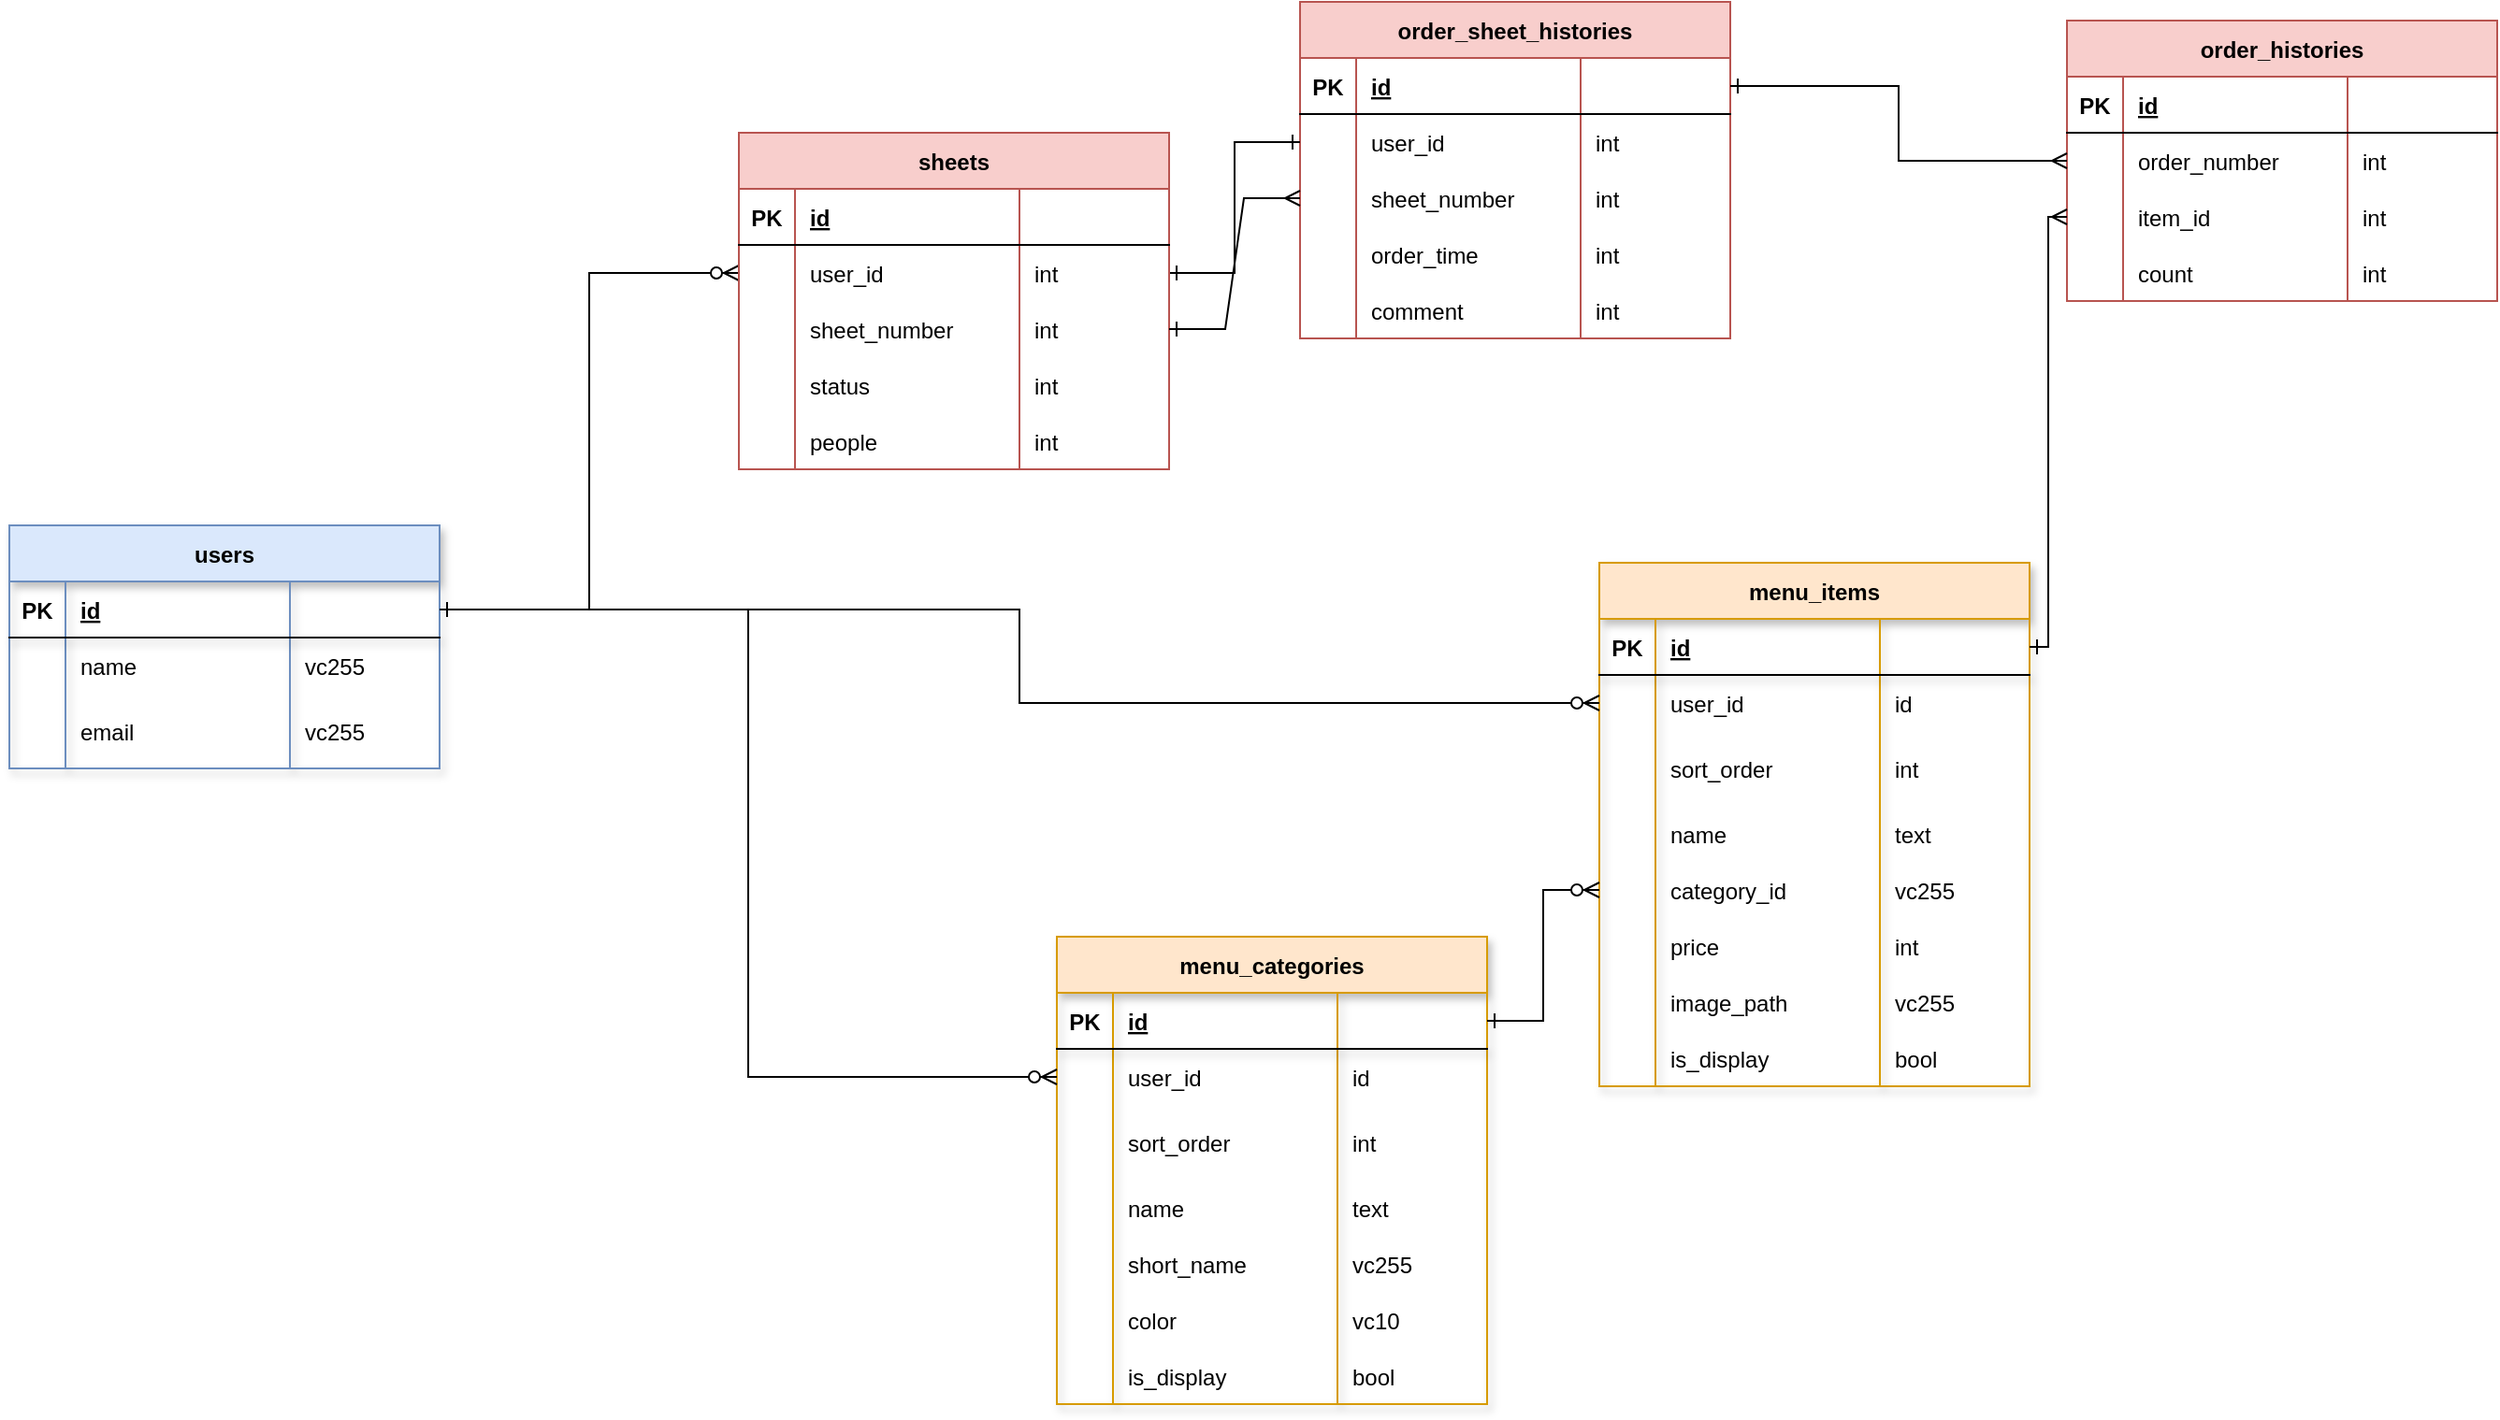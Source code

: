 <mxfile version="15.6.8" type="github">
  <diagram id="R2lEEEUBdFMjLlhIrx00" name="Page-1">
    <mxGraphModel dx="857" dy="562" grid="1" gridSize="10" guides="1" tooltips="1" connect="1" arrows="1" fold="1" page="1" pageScale="1" pageWidth="850" pageHeight="1100" math="0" shadow="0" extFonts="Permanent Marker^https://fonts.googleapis.com/css?family=Permanent+Marker">
      <root>
        <mxCell id="0" />
        <mxCell id="1" parent="0" />
        <mxCell id="C-vyLk0tnHw3VtMMgP7b-23" value="order_sheet_histories" style="shape=table;startSize=30;container=1;collapsible=1;childLayout=tableLayout;fixedRows=1;rowLines=0;fontStyle=1;align=center;resizeLast=1;fillColor=#f8cecc;strokeColor=#b85450;" parent="1" vertex="1">
          <mxGeometry x="770" y="90" width="230" height="180" as="geometry" />
        </mxCell>
        <mxCell id="C-vyLk0tnHw3VtMMgP7b-24" value="" style="shape=partialRectangle;collapsible=0;dropTarget=0;pointerEvents=0;fillColor=none;points=[[0,0.5],[1,0.5]];portConstraint=eastwest;top=0;left=0;right=0;bottom=1;" parent="C-vyLk0tnHw3VtMMgP7b-23" vertex="1">
          <mxGeometry y="30" width="230" height="30" as="geometry" />
        </mxCell>
        <mxCell id="C-vyLk0tnHw3VtMMgP7b-25" value="PK" style="shape=partialRectangle;overflow=hidden;connectable=0;fillColor=none;top=0;left=0;bottom=0;right=0;fontStyle=1;" parent="C-vyLk0tnHw3VtMMgP7b-24" vertex="1">
          <mxGeometry width="30" height="30" as="geometry">
            <mxRectangle width="30" height="30" as="alternateBounds" />
          </mxGeometry>
        </mxCell>
        <mxCell id="C-vyLk0tnHw3VtMMgP7b-26" value="id" style="shape=partialRectangle;overflow=hidden;connectable=0;fillColor=none;top=0;left=0;bottom=0;right=0;align=left;spacingLeft=6;fontStyle=5;" parent="C-vyLk0tnHw3VtMMgP7b-24" vertex="1">
          <mxGeometry x="30" width="120" height="30" as="geometry">
            <mxRectangle width="120" height="30" as="alternateBounds" />
          </mxGeometry>
        </mxCell>
        <mxCell id="sW_LWWBKh1bE4yT7ky5q-100" style="shape=partialRectangle;overflow=hidden;connectable=0;fillColor=none;top=0;left=0;bottom=0;right=0;align=left;spacingLeft=6;fontStyle=5;" vertex="1" parent="C-vyLk0tnHw3VtMMgP7b-24">
          <mxGeometry x="150" width="80" height="30" as="geometry">
            <mxRectangle width="80" height="30" as="alternateBounds" />
          </mxGeometry>
        </mxCell>
        <mxCell id="sW_LWWBKh1bE4yT7ky5q-298" style="shape=partialRectangle;collapsible=0;dropTarget=0;pointerEvents=0;fillColor=none;points=[[0,0.5],[1,0.5]];portConstraint=eastwest;top=0;left=0;right=0;bottom=0;" vertex="1" parent="C-vyLk0tnHw3VtMMgP7b-23">
          <mxGeometry y="60" width="230" height="30" as="geometry" />
        </mxCell>
        <mxCell id="sW_LWWBKh1bE4yT7ky5q-299" style="shape=partialRectangle;overflow=hidden;connectable=0;fillColor=none;top=0;left=0;bottom=0;right=0;" vertex="1" parent="sW_LWWBKh1bE4yT7ky5q-298">
          <mxGeometry width="30" height="30" as="geometry">
            <mxRectangle width="30" height="30" as="alternateBounds" />
          </mxGeometry>
        </mxCell>
        <mxCell id="sW_LWWBKh1bE4yT7ky5q-300" value="user_id" style="shape=partialRectangle;overflow=hidden;connectable=0;fillColor=none;top=0;left=0;bottom=0;right=0;align=left;spacingLeft=6;" vertex="1" parent="sW_LWWBKh1bE4yT7ky5q-298">
          <mxGeometry x="30" width="120" height="30" as="geometry">
            <mxRectangle width="120" height="30" as="alternateBounds" />
          </mxGeometry>
        </mxCell>
        <mxCell id="sW_LWWBKh1bE4yT7ky5q-301" value="int" style="shape=partialRectangle;overflow=hidden;connectable=0;fillColor=none;top=0;left=0;bottom=0;right=0;align=left;spacingLeft=6;" vertex="1" parent="sW_LWWBKh1bE4yT7ky5q-298">
          <mxGeometry x="150" width="80" height="30" as="geometry">
            <mxRectangle width="80" height="30" as="alternateBounds" />
          </mxGeometry>
        </mxCell>
        <mxCell id="sW_LWWBKh1bE4yT7ky5q-35" style="shape=partialRectangle;collapsible=0;dropTarget=0;pointerEvents=0;fillColor=none;points=[[0,0.5],[1,0.5]];portConstraint=eastwest;top=0;left=0;right=0;bottom=0;" vertex="1" parent="C-vyLk0tnHw3VtMMgP7b-23">
          <mxGeometry y="90" width="230" height="30" as="geometry" />
        </mxCell>
        <mxCell id="sW_LWWBKh1bE4yT7ky5q-36" style="shape=partialRectangle;overflow=hidden;connectable=0;fillColor=none;top=0;left=0;bottom=0;right=0;" vertex="1" parent="sW_LWWBKh1bE4yT7ky5q-35">
          <mxGeometry width="30" height="30" as="geometry">
            <mxRectangle width="30" height="30" as="alternateBounds" />
          </mxGeometry>
        </mxCell>
        <mxCell id="sW_LWWBKh1bE4yT7ky5q-37" value="sheet_number" style="shape=partialRectangle;overflow=hidden;connectable=0;fillColor=none;top=0;left=0;bottom=0;right=0;align=left;spacingLeft=6;" vertex="1" parent="sW_LWWBKh1bE4yT7ky5q-35">
          <mxGeometry x="30" width="120" height="30" as="geometry">
            <mxRectangle width="120" height="30" as="alternateBounds" />
          </mxGeometry>
        </mxCell>
        <mxCell id="sW_LWWBKh1bE4yT7ky5q-103" value="int" style="shape=partialRectangle;overflow=hidden;connectable=0;fillColor=none;top=0;left=0;bottom=0;right=0;align=left;spacingLeft=6;" vertex="1" parent="sW_LWWBKh1bE4yT7ky5q-35">
          <mxGeometry x="150" width="80" height="30" as="geometry">
            <mxRectangle width="80" height="30" as="alternateBounds" />
          </mxGeometry>
        </mxCell>
        <mxCell id="sW_LWWBKh1bE4yT7ky5q-32" style="shape=partialRectangle;collapsible=0;dropTarget=0;pointerEvents=0;fillColor=none;points=[[0,0.5],[1,0.5]];portConstraint=eastwest;top=0;left=0;right=0;bottom=0;" vertex="1" parent="C-vyLk0tnHw3VtMMgP7b-23">
          <mxGeometry y="120" width="230" height="30" as="geometry" />
        </mxCell>
        <mxCell id="sW_LWWBKh1bE4yT7ky5q-33" style="shape=partialRectangle;overflow=hidden;connectable=0;fillColor=none;top=0;left=0;bottom=0;right=0;" vertex="1" parent="sW_LWWBKh1bE4yT7ky5q-32">
          <mxGeometry width="30" height="30" as="geometry">
            <mxRectangle width="30" height="30" as="alternateBounds" />
          </mxGeometry>
        </mxCell>
        <mxCell id="sW_LWWBKh1bE4yT7ky5q-34" value="order_time" style="shape=partialRectangle;overflow=hidden;connectable=0;fillColor=none;top=0;left=0;bottom=0;right=0;align=left;spacingLeft=6;" vertex="1" parent="sW_LWWBKh1bE4yT7ky5q-32">
          <mxGeometry x="30" width="120" height="30" as="geometry">
            <mxRectangle width="120" height="30" as="alternateBounds" />
          </mxGeometry>
        </mxCell>
        <mxCell id="sW_LWWBKh1bE4yT7ky5q-102" value="int" style="shape=partialRectangle;overflow=hidden;connectable=0;fillColor=none;top=0;left=0;bottom=0;right=0;align=left;spacingLeft=6;" vertex="1" parent="sW_LWWBKh1bE4yT7ky5q-32">
          <mxGeometry x="150" width="80" height="30" as="geometry">
            <mxRectangle width="80" height="30" as="alternateBounds" />
          </mxGeometry>
        </mxCell>
        <mxCell id="sW_LWWBKh1bE4yT7ky5q-264" value="" style="shape=partialRectangle;collapsible=0;dropTarget=0;pointerEvents=0;fillColor=none;points=[[0,0.5],[1,0.5]];portConstraint=eastwest;top=0;left=0;right=0;bottom=0;" vertex="1" parent="C-vyLk0tnHw3VtMMgP7b-23">
          <mxGeometry y="150" width="230" height="30" as="geometry" />
        </mxCell>
        <mxCell id="sW_LWWBKh1bE4yT7ky5q-265" value="" style="shape=partialRectangle;overflow=hidden;connectable=0;fillColor=none;top=0;left=0;bottom=0;right=0;" vertex="1" parent="sW_LWWBKh1bE4yT7ky5q-264">
          <mxGeometry width="30" height="30" as="geometry">
            <mxRectangle width="30" height="30" as="alternateBounds" />
          </mxGeometry>
        </mxCell>
        <mxCell id="sW_LWWBKh1bE4yT7ky5q-266" value="comment" style="shape=partialRectangle;overflow=hidden;connectable=0;fillColor=none;top=0;left=0;bottom=0;right=0;align=left;spacingLeft=6;" vertex="1" parent="sW_LWWBKh1bE4yT7ky5q-264">
          <mxGeometry x="30" width="120" height="30" as="geometry">
            <mxRectangle width="120" height="30" as="alternateBounds" />
          </mxGeometry>
        </mxCell>
        <mxCell id="sW_LWWBKh1bE4yT7ky5q-267" value="int" style="shape=partialRectangle;overflow=hidden;connectable=0;fillColor=none;top=0;left=0;bottom=0;right=0;align=left;spacingLeft=6;" vertex="1" parent="sW_LWWBKh1bE4yT7ky5q-264">
          <mxGeometry x="150" width="80" height="30" as="geometry">
            <mxRectangle width="80" height="30" as="alternateBounds" />
          </mxGeometry>
        </mxCell>
        <mxCell id="sW_LWWBKh1bE4yT7ky5q-41" value="menu_items" style="shape=table;startSize=30;container=1;collapsible=1;childLayout=tableLayout;fixedRows=1;rowLines=0;fontStyle=1;align=center;resizeLast=1;shadow=1;fillColor=#ffe6cc;strokeColor=#d79b00;" vertex="1" parent="1">
          <mxGeometry x="930" y="390" width="230" height="280" as="geometry" />
        </mxCell>
        <mxCell id="sW_LWWBKh1bE4yT7ky5q-42" value="" style="shape=partialRectangle;collapsible=0;dropTarget=0;pointerEvents=0;fillColor=none;top=0;left=0;bottom=1;right=0;points=[[0,0.5],[1,0.5]];portConstraint=eastwest;shadow=1;" vertex="1" parent="sW_LWWBKh1bE4yT7ky5q-41">
          <mxGeometry y="30" width="230" height="30" as="geometry" />
        </mxCell>
        <mxCell id="sW_LWWBKh1bE4yT7ky5q-43" value="PK" style="shape=partialRectangle;connectable=0;fillColor=none;top=0;left=0;bottom=0;right=0;fontStyle=1;overflow=hidden;shadow=1;" vertex="1" parent="sW_LWWBKh1bE4yT7ky5q-42">
          <mxGeometry width="30" height="30" as="geometry">
            <mxRectangle width="30" height="30" as="alternateBounds" />
          </mxGeometry>
        </mxCell>
        <mxCell id="sW_LWWBKh1bE4yT7ky5q-44" value="id" style="shape=partialRectangle;connectable=0;fillColor=none;top=0;left=0;bottom=0;right=0;align=left;spacingLeft=6;fontStyle=5;overflow=hidden;shadow=1;" vertex="1" parent="sW_LWWBKh1bE4yT7ky5q-42">
          <mxGeometry x="30" width="120" height="30" as="geometry">
            <mxRectangle width="120" height="30" as="alternateBounds" />
          </mxGeometry>
        </mxCell>
        <mxCell id="sW_LWWBKh1bE4yT7ky5q-92" style="shape=partialRectangle;connectable=0;fillColor=none;top=0;left=0;bottom=0;right=0;align=left;spacingLeft=6;fontStyle=5;overflow=hidden;shadow=1;" vertex="1" parent="sW_LWWBKh1bE4yT7ky5q-42">
          <mxGeometry x="150" width="80" height="30" as="geometry">
            <mxRectangle width="80" height="30" as="alternateBounds" />
          </mxGeometry>
        </mxCell>
        <mxCell id="sW_LWWBKh1bE4yT7ky5q-45" value="" style="shape=partialRectangle;collapsible=0;dropTarget=0;pointerEvents=0;fillColor=none;top=0;left=0;bottom=0;right=0;points=[[0,0.5],[1,0.5]];portConstraint=eastwest;shadow=1;" vertex="1" parent="sW_LWWBKh1bE4yT7ky5q-41">
          <mxGeometry y="60" width="230" height="30" as="geometry" />
        </mxCell>
        <mxCell id="sW_LWWBKh1bE4yT7ky5q-46" value="" style="shape=partialRectangle;connectable=0;fillColor=none;top=0;left=0;bottom=0;right=0;editable=1;overflow=hidden;shadow=1;" vertex="1" parent="sW_LWWBKh1bE4yT7ky5q-45">
          <mxGeometry width="30" height="30" as="geometry">
            <mxRectangle width="30" height="30" as="alternateBounds" />
          </mxGeometry>
        </mxCell>
        <mxCell id="sW_LWWBKh1bE4yT7ky5q-47" value="user_id" style="shape=partialRectangle;connectable=0;fillColor=none;top=0;left=0;bottom=0;right=0;align=left;spacingLeft=6;overflow=hidden;shadow=1;" vertex="1" parent="sW_LWWBKh1bE4yT7ky5q-45">
          <mxGeometry x="30" width="120" height="30" as="geometry">
            <mxRectangle width="120" height="30" as="alternateBounds" />
          </mxGeometry>
        </mxCell>
        <mxCell id="sW_LWWBKh1bE4yT7ky5q-93" value="id" style="shape=partialRectangle;connectable=0;fillColor=none;top=0;left=0;bottom=0;right=0;align=left;spacingLeft=6;overflow=hidden;shadow=1;" vertex="1" parent="sW_LWWBKh1bE4yT7ky5q-45">
          <mxGeometry x="150" width="80" height="30" as="geometry">
            <mxRectangle width="80" height="30" as="alternateBounds" />
          </mxGeometry>
        </mxCell>
        <mxCell id="sW_LWWBKh1bE4yT7ky5q-48" value="" style="shape=partialRectangle;collapsible=0;dropTarget=0;pointerEvents=0;fillColor=none;top=0;left=0;bottom=0;right=0;points=[[0,0.5],[1,0.5]];portConstraint=eastwest;shadow=1;" vertex="1" parent="sW_LWWBKh1bE4yT7ky5q-41">
          <mxGeometry y="90" width="230" height="40" as="geometry" />
        </mxCell>
        <mxCell id="sW_LWWBKh1bE4yT7ky5q-49" value="" style="shape=partialRectangle;connectable=0;fillColor=none;top=0;left=0;bottom=0;right=0;editable=1;overflow=hidden;shadow=1;" vertex="1" parent="sW_LWWBKh1bE4yT7ky5q-48">
          <mxGeometry width="30" height="40" as="geometry">
            <mxRectangle width="30" height="40" as="alternateBounds" />
          </mxGeometry>
        </mxCell>
        <mxCell id="sW_LWWBKh1bE4yT7ky5q-50" value="sort_order" style="shape=partialRectangle;connectable=0;fillColor=none;top=0;left=0;bottom=0;right=0;align=left;spacingLeft=6;overflow=hidden;shadow=1;" vertex="1" parent="sW_LWWBKh1bE4yT7ky5q-48">
          <mxGeometry x="30" width="120" height="40" as="geometry">
            <mxRectangle width="120" height="40" as="alternateBounds" />
          </mxGeometry>
        </mxCell>
        <mxCell id="sW_LWWBKh1bE4yT7ky5q-94" value="int" style="shape=partialRectangle;connectable=0;fillColor=none;top=0;left=0;bottom=0;right=0;align=left;spacingLeft=6;overflow=hidden;shadow=1;" vertex="1" parent="sW_LWWBKh1bE4yT7ky5q-48">
          <mxGeometry x="150" width="80" height="40" as="geometry">
            <mxRectangle width="80" height="40" as="alternateBounds" />
          </mxGeometry>
        </mxCell>
        <mxCell id="sW_LWWBKh1bE4yT7ky5q-51" value="" style="shape=partialRectangle;collapsible=0;dropTarget=0;pointerEvents=0;fillColor=none;top=0;left=0;bottom=0;right=0;points=[[0,0.5],[1,0.5]];portConstraint=eastwest;shadow=1;" vertex="1" parent="sW_LWWBKh1bE4yT7ky5q-41">
          <mxGeometry y="130" width="230" height="30" as="geometry" />
        </mxCell>
        <mxCell id="sW_LWWBKh1bE4yT7ky5q-52" value="" style="shape=partialRectangle;connectable=0;fillColor=none;top=0;left=0;bottom=0;right=0;editable=1;overflow=hidden;shadow=1;" vertex="1" parent="sW_LWWBKh1bE4yT7ky5q-51">
          <mxGeometry width="30" height="30" as="geometry">
            <mxRectangle width="30" height="30" as="alternateBounds" />
          </mxGeometry>
        </mxCell>
        <mxCell id="sW_LWWBKh1bE4yT7ky5q-53" value="name" style="shape=partialRectangle;connectable=0;fillColor=none;top=0;left=0;bottom=0;right=0;align=left;spacingLeft=6;overflow=hidden;shadow=1;" vertex="1" parent="sW_LWWBKh1bE4yT7ky5q-51">
          <mxGeometry x="30" width="120" height="30" as="geometry">
            <mxRectangle width="120" height="30" as="alternateBounds" />
          </mxGeometry>
        </mxCell>
        <mxCell id="sW_LWWBKh1bE4yT7ky5q-95" value="text" style="shape=partialRectangle;connectable=0;fillColor=none;top=0;left=0;bottom=0;right=0;align=left;spacingLeft=6;overflow=hidden;shadow=1;" vertex="1" parent="sW_LWWBKh1bE4yT7ky5q-51">
          <mxGeometry x="150" width="80" height="30" as="geometry">
            <mxRectangle width="80" height="30" as="alternateBounds" />
          </mxGeometry>
        </mxCell>
        <mxCell id="sW_LWWBKh1bE4yT7ky5q-63" style="shape=partialRectangle;collapsible=0;dropTarget=0;pointerEvents=0;fillColor=none;top=0;left=0;bottom=0;right=0;points=[[0,0.5],[1,0.5]];portConstraint=eastwest;shadow=1;" vertex="1" parent="sW_LWWBKh1bE4yT7ky5q-41">
          <mxGeometry y="160" width="230" height="30" as="geometry" />
        </mxCell>
        <mxCell id="sW_LWWBKh1bE4yT7ky5q-64" value="" style="shape=partialRectangle;connectable=0;fillColor=none;top=0;left=0;bottom=0;right=0;editable=1;overflow=hidden;shadow=1;" vertex="1" parent="sW_LWWBKh1bE4yT7ky5q-63">
          <mxGeometry width="30" height="30" as="geometry">
            <mxRectangle width="30" height="30" as="alternateBounds" />
          </mxGeometry>
        </mxCell>
        <mxCell id="sW_LWWBKh1bE4yT7ky5q-65" value="category_id" style="shape=partialRectangle;connectable=0;fillColor=none;top=0;left=0;bottom=0;right=0;align=left;spacingLeft=6;overflow=hidden;shadow=1;" vertex="1" parent="sW_LWWBKh1bE4yT7ky5q-63">
          <mxGeometry x="30" width="120" height="30" as="geometry">
            <mxRectangle width="120" height="30" as="alternateBounds" />
          </mxGeometry>
        </mxCell>
        <mxCell id="sW_LWWBKh1bE4yT7ky5q-96" value="vc255" style="shape=partialRectangle;connectable=0;fillColor=none;top=0;left=0;bottom=0;right=0;align=left;spacingLeft=6;overflow=hidden;shadow=1;" vertex="1" parent="sW_LWWBKh1bE4yT7ky5q-63">
          <mxGeometry x="150" width="80" height="30" as="geometry">
            <mxRectangle width="80" height="30" as="alternateBounds" />
          </mxGeometry>
        </mxCell>
        <mxCell id="sW_LWWBKh1bE4yT7ky5q-60" style="shape=partialRectangle;collapsible=0;dropTarget=0;pointerEvents=0;fillColor=none;top=0;left=0;bottom=0;right=0;points=[[0,0.5],[1,0.5]];portConstraint=eastwest;shadow=1;" vertex="1" parent="sW_LWWBKh1bE4yT7ky5q-41">
          <mxGeometry y="190" width="230" height="30" as="geometry" />
        </mxCell>
        <mxCell id="sW_LWWBKh1bE4yT7ky5q-61" style="shape=partialRectangle;connectable=0;fillColor=none;top=0;left=0;bottom=0;right=0;editable=1;overflow=hidden;shadow=1;" vertex="1" parent="sW_LWWBKh1bE4yT7ky5q-60">
          <mxGeometry width="30" height="30" as="geometry">
            <mxRectangle width="30" height="30" as="alternateBounds" />
          </mxGeometry>
        </mxCell>
        <mxCell id="sW_LWWBKh1bE4yT7ky5q-62" value="price" style="shape=partialRectangle;connectable=0;fillColor=none;top=0;left=0;bottom=0;right=0;align=left;spacingLeft=6;overflow=hidden;shadow=1;" vertex="1" parent="sW_LWWBKh1bE4yT7ky5q-60">
          <mxGeometry x="30" width="120" height="30" as="geometry">
            <mxRectangle width="120" height="30" as="alternateBounds" />
          </mxGeometry>
        </mxCell>
        <mxCell id="sW_LWWBKh1bE4yT7ky5q-97" value="int" style="shape=partialRectangle;connectable=0;fillColor=none;top=0;left=0;bottom=0;right=0;align=left;spacingLeft=6;overflow=hidden;shadow=1;" vertex="1" parent="sW_LWWBKh1bE4yT7ky5q-60">
          <mxGeometry x="150" width="80" height="30" as="geometry">
            <mxRectangle width="80" height="30" as="alternateBounds" />
          </mxGeometry>
        </mxCell>
        <mxCell id="sW_LWWBKh1bE4yT7ky5q-57" style="shape=partialRectangle;collapsible=0;dropTarget=0;pointerEvents=0;fillColor=none;top=0;left=0;bottom=0;right=0;points=[[0,0.5],[1,0.5]];portConstraint=eastwest;shadow=1;" vertex="1" parent="sW_LWWBKh1bE4yT7ky5q-41">
          <mxGeometry y="220" width="230" height="30" as="geometry" />
        </mxCell>
        <mxCell id="sW_LWWBKh1bE4yT7ky5q-58" style="shape=partialRectangle;connectable=0;fillColor=none;top=0;left=0;bottom=0;right=0;editable=1;overflow=hidden;shadow=1;" vertex="1" parent="sW_LWWBKh1bE4yT7ky5q-57">
          <mxGeometry width="30" height="30" as="geometry">
            <mxRectangle width="30" height="30" as="alternateBounds" />
          </mxGeometry>
        </mxCell>
        <mxCell id="sW_LWWBKh1bE4yT7ky5q-59" value="image_path" style="shape=partialRectangle;connectable=0;fillColor=none;top=0;left=0;bottom=0;right=0;align=left;spacingLeft=6;overflow=hidden;shadow=1;" vertex="1" parent="sW_LWWBKh1bE4yT7ky5q-57">
          <mxGeometry x="30" width="120" height="30" as="geometry">
            <mxRectangle width="120" height="30" as="alternateBounds" />
          </mxGeometry>
        </mxCell>
        <mxCell id="sW_LWWBKh1bE4yT7ky5q-98" value="vc255" style="shape=partialRectangle;connectable=0;fillColor=none;top=0;left=0;bottom=0;right=0;align=left;spacingLeft=6;overflow=hidden;shadow=1;" vertex="1" parent="sW_LWWBKh1bE4yT7ky5q-57">
          <mxGeometry x="150" width="80" height="30" as="geometry">
            <mxRectangle width="80" height="30" as="alternateBounds" />
          </mxGeometry>
        </mxCell>
        <mxCell id="sW_LWWBKh1bE4yT7ky5q-54" style="shape=partialRectangle;collapsible=0;dropTarget=0;pointerEvents=0;fillColor=none;top=0;left=0;bottom=0;right=0;points=[[0,0.5],[1,0.5]];portConstraint=eastwest;shadow=1;" vertex="1" parent="sW_LWWBKh1bE4yT7ky5q-41">
          <mxGeometry y="250" width="230" height="30" as="geometry" />
        </mxCell>
        <mxCell id="sW_LWWBKh1bE4yT7ky5q-55" style="shape=partialRectangle;connectable=0;fillColor=none;top=0;left=0;bottom=0;right=0;editable=1;overflow=hidden;shadow=1;" vertex="1" parent="sW_LWWBKh1bE4yT7ky5q-54">
          <mxGeometry width="30" height="30" as="geometry">
            <mxRectangle width="30" height="30" as="alternateBounds" />
          </mxGeometry>
        </mxCell>
        <mxCell id="sW_LWWBKh1bE4yT7ky5q-56" value="is_display" style="shape=partialRectangle;connectable=0;fillColor=none;top=0;left=0;bottom=0;right=0;align=left;spacingLeft=6;overflow=hidden;shadow=1;" vertex="1" parent="sW_LWWBKh1bE4yT7ky5q-54">
          <mxGeometry x="30" width="120" height="30" as="geometry">
            <mxRectangle width="120" height="30" as="alternateBounds" />
          </mxGeometry>
        </mxCell>
        <mxCell id="sW_LWWBKh1bE4yT7ky5q-99" value="bool" style="shape=partialRectangle;connectable=0;fillColor=none;top=0;left=0;bottom=0;right=0;align=left;spacingLeft=6;overflow=hidden;shadow=1;" vertex="1" parent="sW_LWWBKh1bE4yT7ky5q-54">
          <mxGeometry x="150" width="80" height="30" as="geometry">
            <mxRectangle width="80" height="30" as="alternateBounds" />
          </mxGeometry>
        </mxCell>
        <mxCell id="sW_LWWBKh1bE4yT7ky5q-105" value="menu_categories" style="shape=table;startSize=30;container=1;collapsible=1;childLayout=tableLayout;fixedRows=1;rowLines=0;fontStyle=1;align=center;resizeLast=1;shadow=1;fillColor=#ffe6cc;strokeColor=#d79b00;" vertex="1" parent="1">
          <mxGeometry x="640" y="590" width="230" height="250" as="geometry" />
        </mxCell>
        <mxCell id="sW_LWWBKh1bE4yT7ky5q-106" value="" style="shape=partialRectangle;collapsible=0;dropTarget=0;pointerEvents=0;fillColor=none;top=0;left=0;bottom=1;right=0;points=[[0,0.5],[1,0.5]];portConstraint=eastwest;shadow=1;" vertex="1" parent="sW_LWWBKh1bE4yT7ky5q-105">
          <mxGeometry y="30" width="230" height="30" as="geometry" />
        </mxCell>
        <mxCell id="sW_LWWBKh1bE4yT7ky5q-107" value="PK" style="shape=partialRectangle;connectable=0;fillColor=none;top=0;left=0;bottom=0;right=0;fontStyle=1;overflow=hidden;shadow=1;" vertex="1" parent="sW_LWWBKh1bE4yT7ky5q-106">
          <mxGeometry width="30" height="30" as="geometry">
            <mxRectangle width="30" height="30" as="alternateBounds" />
          </mxGeometry>
        </mxCell>
        <mxCell id="sW_LWWBKh1bE4yT7ky5q-108" value="id" style="shape=partialRectangle;connectable=0;fillColor=none;top=0;left=0;bottom=0;right=0;align=left;spacingLeft=6;fontStyle=5;overflow=hidden;shadow=1;" vertex="1" parent="sW_LWWBKh1bE4yT7ky5q-106">
          <mxGeometry x="30" width="120" height="30" as="geometry">
            <mxRectangle width="120" height="30" as="alternateBounds" />
          </mxGeometry>
        </mxCell>
        <mxCell id="sW_LWWBKh1bE4yT7ky5q-109" style="shape=partialRectangle;connectable=0;fillColor=none;top=0;left=0;bottom=0;right=0;align=left;spacingLeft=6;fontStyle=5;overflow=hidden;shadow=1;" vertex="1" parent="sW_LWWBKh1bE4yT7ky5q-106">
          <mxGeometry x="150" width="80" height="30" as="geometry">
            <mxRectangle width="80" height="30" as="alternateBounds" />
          </mxGeometry>
        </mxCell>
        <mxCell id="sW_LWWBKh1bE4yT7ky5q-110" value="" style="shape=partialRectangle;collapsible=0;dropTarget=0;pointerEvents=0;fillColor=none;top=0;left=0;bottom=0;right=0;points=[[0,0.5],[1,0.5]];portConstraint=eastwest;shadow=1;" vertex="1" parent="sW_LWWBKh1bE4yT7ky5q-105">
          <mxGeometry y="60" width="230" height="30" as="geometry" />
        </mxCell>
        <mxCell id="sW_LWWBKh1bE4yT7ky5q-111" value="" style="shape=partialRectangle;connectable=0;fillColor=none;top=0;left=0;bottom=0;right=0;editable=1;overflow=hidden;shadow=1;" vertex="1" parent="sW_LWWBKh1bE4yT7ky5q-110">
          <mxGeometry width="30" height="30" as="geometry">
            <mxRectangle width="30" height="30" as="alternateBounds" />
          </mxGeometry>
        </mxCell>
        <mxCell id="sW_LWWBKh1bE4yT7ky5q-112" value="user_id" style="shape=partialRectangle;connectable=0;fillColor=none;top=0;left=0;bottom=0;right=0;align=left;spacingLeft=6;overflow=hidden;shadow=1;" vertex="1" parent="sW_LWWBKh1bE4yT7ky5q-110">
          <mxGeometry x="30" width="120" height="30" as="geometry">
            <mxRectangle width="120" height="30" as="alternateBounds" />
          </mxGeometry>
        </mxCell>
        <mxCell id="sW_LWWBKh1bE4yT7ky5q-113" value="id" style="shape=partialRectangle;connectable=0;fillColor=none;top=0;left=0;bottom=0;right=0;align=left;spacingLeft=6;overflow=hidden;shadow=1;" vertex="1" parent="sW_LWWBKh1bE4yT7ky5q-110">
          <mxGeometry x="150" width="80" height="30" as="geometry">
            <mxRectangle width="80" height="30" as="alternateBounds" />
          </mxGeometry>
        </mxCell>
        <mxCell id="sW_LWWBKh1bE4yT7ky5q-114" value="" style="shape=partialRectangle;collapsible=0;dropTarget=0;pointerEvents=0;fillColor=none;top=0;left=0;bottom=0;right=0;points=[[0,0.5],[1,0.5]];portConstraint=eastwest;shadow=1;" vertex="1" parent="sW_LWWBKh1bE4yT7ky5q-105">
          <mxGeometry y="90" width="230" height="40" as="geometry" />
        </mxCell>
        <mxCell id="sW_LWWBKh1bE4yT7ky5q-115" value="" style="shape=partialRectangle;connectable=0;fillColor=none;top=0;left=0;bottom=0;right=0;editable=1;overflow=hidden;shadow=1;" vertex="1" parent="sW_LWWBKh1bE4yT7ky5q-114">
          <mxGeometry width="30" height="40" as="geometry">
            <mxRectangle width="30" height="40" as="alternateBounds" />
          </mxGeometry>
        </mxCell>
        <mxCell id="sW_LWWBKh1bE4yT7ky5q-116" value="sort_order" style="shape=partialRectangle;connectable=0;fillColor=none;top=0;left=0;bottom=0;right=0;align=left;spacingLeft=6;overflow=hidden;shadow=1;" vertex="1" parent="sW_LWWBKh1bE4yT7ky5q-114">
          <mxGeometry x="30" width="120" height="40" as="geometry">
            <mxRectangle width="120" height="40" as="alternateBounds" />
          </mxGeometry>
        </mxCell>
        <mxCell id="sW_LWWBKh1bE4yT7ky5q-117" value="int" style="shape=partialRectangle;connectable=0;fillColor=none;top=0;left=0;bottom=0;right=0;align=left;spacingLeft=6;overflow=hidden;shadow=1;" vertex="1" parent="sW_LWWBKh1bE4yT7ky5q-114">
          <mxGeometry x="150" width="80" height="40" as="geometry">
            <mxRectangle width="80" height="40" as="alternateBounds" />
          </mxGeometry>
        </mxCell>
        <mxCell id="sW_LWWBKh1bE4yT7ky5q-118" value="" style="shape=partialRectangle;collapsible=0;dropTarget=0;pointerEvents=0;fillColor=none;top=0;left=0;bottom=0;right=0;points=[[0,0.5],[1,0.5]];portConstraint=eastwest;shadow=1;" vertex="1" parent="sW_LWWBKh1bE4yT7ky5q-105">
          <mxGeometry y="130" width="230" height="30" as="geometry" />
        </mxCell>
        <mxCell id="sW_LWWBKh1bE4yT7ky5q-119" value="" style="shape=partialRectangle;connectable=0;fillColor=none;top=0;left=0;bottom=0;right=0;editable=1;overflow=hidden;shadow=1;" vertex="1" parent="sW_LWWBKh1bE4yT7ky5q-118">
          <mxGeometry width="30" height="30" as="geometry">
            <mxRectangle width="30" height="30" as="alternateBounds" />
          </mxGeometry>
        </mxCell>
        <mxCell id="sW_LWWBKh1bE4yT7ky5q-120" value="name" style="shape=partialRectangle;connectable=0;fillColor=none;top=0;left=0;bottom=0;right=0;align=left;spacingLeft=6;overflow=hidden;shadow=1;" vertex="1" parent="sW_LWWBKh1bE4yT7ky5q-118">
          <mxGeometry x="30" width="120" height="30" as="geometry">
            <mxRectangle width="120" height="30" as="alternateBounds" />
          </mxGeometry>
        </mxCell>
        <mxCell id="sW_LWWBKh1bE4yT7ky5q-121" value="text" style="shape=partialRectangle;connectable=0;fillColor=none;top=0;left=0;bottom=0;right=0;align=left;spacingLeft=6;overflow=hidden;shadow=1;" vertex="1" parent="sW_LWWBKh1bE4yT7ky5q-118">
          <mxGeometry x="150" width="80" height="30" as="geometry">
            <mxRectangle width="80" height="30" as="alternateBounds" />
          </mxGeometry>
        </mxCell>
        <mxCell id="sW_LWWBKh1bE4yT7ky5q-122" style="shape=partialRectangle;collapsible=0;dropTarget=0;pointerEvents=0;fillColor=none;top=0;left=0;bottom=0;right=0;points=[[0,0.5],[1,0.5]];portConstraint=eastwest;shadow=1;" vertex="1" parent="sW_LWWBKh1bE4yT7ky5q-105">
          <mxGeometry y="160" width="230" height="30" as="geometry" />
        </mxCell>
        <mxCell id="sW_LWWBKh1bE4yT7ky5q-123" value="" style="shape=partialRectangle;connectable=0;fillColor=none;top=0;left=0;bottom=0;right=0;editable=1;overflow=hidden;shadow=1;" vertex="1" parent="sW_LWWBKh1bE4yT7ky5q-122">
          <mxGeometry width="30" height="30" as="geometry">
            <mxRectangle width="30" height="30" as="alternateBounds" />
          </mxGeometry>
        </mxCell>
        <mxCell id="sW_LWWBKh1bE4yT7ky5q-124" value="short_name" style="shape=partialRectangle;connectable=0;fillColor=none;top=0;left=0;bottom=0;right=0;align=left;spacingLeft=6;overflow=hidden;shadow=1;" vertex="1" parent="sW_LWWBKh1bE4yT7ky5q-122">
          <mxGeometry x="30" width="120" height="30" as="geometry">
            <mxRectangle width="120" height="30" as="alternateBounds" />
          </mxGeometry>
        </mxCell>
        <mxCell id="sW_LWWBKh1bE4yT7ky5q-125" value="vc255" style="shape=partialRectangle;connectable=0;fillColor=none;top=0;left=0;bottom=0;right=0;align=left;spacingLeft=6;overflow=hidden;shadow=1;" vertex="1" parent="sW_LWWBKh1bE4yT7ky5q-122">
          <mxGeometry x="150" width="80" height="30" as="geometry">
            <mxRectangle width="80" height="30" as="alternateBounds" />
          </mxGeometry>
        </mxCell>
        <mxCell id="sW_LWWBKh1bE4yT7ky5q-126" style="shape=partialRectangle;collapsible=0;dropTarget=0;pointerEvents=0;fillColor=none;top=0;left=0;bottom=0;right=0;points=[[0,0.5],[1,0.5]];portConstraint=eastwest;shadow=1;" vertex="1" parent="sW_LWWBKh1bE4yT7ky5q-105">
          <mxGeometry y="190" width="230" height="30" as="geometry" />
        </mxCell>
        <mxCell id="sW_LWWBKh1bE4yT7ky5q-127" style="shape=partialRectangle;connectable=0;fillColor=none;top=0;left=0;bottom=0;right=0;editable=1;overflow=hidden;shadow=1;" vertex="1" parent="sW_LWWBKh1bE4yT7ky5q-126">
          <mxGeometry width="30" height="30" as="geometry">
            <mxRectangle width="30" height="30" as="alternateBounds" />
          </mxGeometry>
        </mxCell>
        <mxCell id="sW_LWWBKh1bE4yT7ky5q-128" value="color" style="shape=partialRectangle;connectable=0;fillColor=none;top=0;left=0;bottom=0;right=0;align=left;spacingLeft=6;overflow=hidden;shadow=1;" vertex="1" parent="sW_LWWBKh1bE4yT7ky5q-126">
          <mxGeometry x="30" width="120" height="30" as="geometry">
            <mxRectangle width="120" height="30" as="alternateBounds" />
          </mxGeometry>
        </mxCell>
        <mxCell id="sW_LWWBKh1bE4yT7ky5q-129" value="vc10" style="shape=partialRectangle;connectable=0;fillColor=none;top=0;left=0;bottom=0;right=0;align=left;spacingLeft=6;overflow=hidden;shadow=1;" vertex="1" parent="sW_LWWBKh1bE4yT7ky5q-126">
          <mxGeometry x="150" width="80" height="30" as="geometry">
            <mxRectangle width="80" height="30" as="alternateBounds" />
          </mxGeometry>
        </mxCell>
        <mxCell id="sW_LWWBKh1bE4yT7ky5q-134" style="shape=partialRectangle;collapsible=0;dropTarget=0;pointerEvents=0;fillColor=none;top=0;left=0;bottom=0;right=0;points=[[0,0.5],[1,0.5]];portConstraint=eastwest;shadow=1;" vertex="1" parent="sW_LWWBKh1bE4yT7ky5q-105">
          <mxGeometry y="220" width="230" height="30" as="geometry" />
        </mxCell>
        <mxCell id="sW_LWWBKh1bE4yT7ky5q-135" style="shape=partialRectangle;connectable=0;fillColor=none;top=0;left=0;bottom=0;right=0;editable=1;overflow=hidden;shadow=1;" vertex="1" parent="sW_LWWBKh1bE4yT7ky5q-134">
          <mxGeometry width="30" height="30" as="geometry">
            <mxRectangle width="30" height="30" as="alternateBounds" />
          </mxGeometry>
        </mxCell>
        <mxCell id="sW_LWWBKh1bE4yT7ky5q-136" value="is_display" style="shape=partialRectangle;connectable=0;fillColor=none;top=0;left=0;bottom=0;right=0;align=left;spacingLeft=6;overflow=hidden;shadow=1;" vertex="1" parent="sW_LWWBKh1bE4yT7ky5q-134">
          <mxGeometry x="30" width="120" height="30" as="geometry">
            <mxRectangle width="120" height="30" as="alternateBounds" />
          </mxGeometry>
        </mxCell>
        <mxCell id="sW_LWWBKh1bE4yT7ky5q-137" value="bool" style="shape=partialRectangle;connectable=0;fillColor=none;top=0;left=0;bottom=0;right=0;align=left;spacingLeft=6;overflow=hidden;shadow=1;" vertex="1" parent="sW_LWWBKh1bE4yT7ky5q-134">
          <mxGeometry x="150" width="80" height="30" as="geometry">
            <mxRectangle width="80" height="30" as="alternateBounds" />
          </mxGeometry>
        </mxCell>
        <mxCell id="sW_LWWBKh1bE4yT7ky5q-172" value="users" style="shape=table;startSize=30;container=1;collapsible=1;childLayout=tableLayout;fixedRows=1;rowLines=0;fontStyle=1;align=center;resizeLast=1;shadow=1;fillColor=#dae8fc;strokeColor=#6c8ebf;" vertex="1" parent="1">
          <mxGeometry x="80" y="370" width="230" height="130" as="geometry" />
        </mxCell>
        <mxCell id="sW_LWWBKh1bE4yT7ky5q-173" value="" style="shape=partialRectangle;collapsible=0;dropTarget=0;pointerEvents=0;fillColor=none;top=0;left=0;bottom=1;right=0;points=[[0,0.5],[1,0.5]];portConstraint=eastwest;shadow=1;" vertex="1" parent="sW_LWWBKh1bE4yT7ky5q-172">
          <mxGeometry y="30" width="230" height="30" as="geometry" />
        </mxCell>
        <mxCell id="sW_LWWBKh1bE4yT7ky5q-174" value="PK" style="shape=partialRectangle;connectable=0;fillColor=none;top=0;left=0;bottom=0;right=0;fontStyle=1;overflow=hidden;shadow=1;" vertex="1" parent="sW_LWWBKh1bE4yT7ky5q-173">
          <mxGeometry width="30" height="30" as="geometry">
            <mxRectangle width="30" height="30" as="alternateBounds" />
          </mxGeometry>
        </mxCell>
        <mxCell id="sW_LWWBKh1bE4yT7ky5q-175" value="id" style="shape=partialRectangle;connectable=0;fillColor=none;top=0;left=0;bottom=0;right=0;align=left;spacingLeft=6;fontStyle=5;overflow=hidden;shadow=1;" vertex="1" parent="sW_LWWBKh1bE4yT7ky5q-173">
          <mxGeometry x="30" width="120" height="30" as="geometry">
            <mxRectangle width="120" height="30" as="alternateBounds" />
          </mxGeometry>
        </mxCell>
        <mxCell id="sW_LWWBKh1bE4yT7ky5q-176" style="shape=partialRectangle;connectable=0;fillColor=none;top=0;left=0;bottom=0;right=0;align=left;spacingLeft=6;fontStyle=5;overflow=hidden;shadow=1;" vertex="1" parent="sW_LWWBKh1bE4yT7ky5q-173">
          <mxGeometry x="150" width="80" height="30" as="geometry">
            <mxRectangle width="80" height="30" as="alternateBounds" />
          </mxGeometry>
        </mxCell>
        <mxCell id="sW_LWWBKh1bE4yT7ky5q-177" value="" style="shape=partialRectangle;collapsible=0;dropTarget=0;pointerEvents=0;fillColor=none;top=0;left=0;bottom=0;right=0;points=[[0,0.5],[1,0.5]];portConstraint=eastwest;shadow=1;" vertex="1" parent="sW_LWWBKh1bE4yT7ky5q-172">
          <mxGeometry y="60" width="230" height="30" as="geometry" />
        </mxCell>
        <mxCell id="sW_LWWBKh1bE4yT7ky5q-178" value="" style="shape=partialRectangle;connectable=0;fillColor=none;top=0;left=0;bottom=0;right=0;editable=1;overflow=hidden;shadow=1;" vertex="1" parent="sW_LWWBKh1bE4yT7ky5q-177">
          <mxGeometry width="30" height="30" as="geometry">
            <mxRectangle width="30" height="30" as="alternateBounds" />
          </mxGeometry>
        </mxCell>
        <mxCell id="sW_LWWBKh1bE4yT7ky5q-179" value="name" style="shape=partialRectangle;connectable=0;fillColor=none;top=0;left=0;bottom=0;right=0;align=left;spacingLeft=6;overflow=hidden;shadow=1;" vertex="1" parent="sW_LWWBKh1bE4yT7ky5q-177">
          <mxGeometry x="30" width="120" height="30" as="geometry">
            <mxRectangle width="120" height="30" as="alternateBounds" />
          </mxGeometry>
        </mxCell>
        <mxCell id="sW_LWWBKh1bE4yT7ky5q-180" value="vc255" style="shape=partialRectangle;connectable=0;fillColor=none;top=0;left=0;bottom=0;right=0;align=left;spacingLeft=6;overflow=hidden;shadow=1;" vertex="1" parent="sW_LWWBKh1bE4yT7ky5q-177">
          <mxGeometry x="150" width="80" height="30" as="geometry">
            <mxRectangle width="80" height="30" as="alternateBounds" />
          </mxGeometry>
        </mxCell>
        <mxCell id="sW_LWWBKh1bE4yT7ky5q-181" value="" style="shape=partialRectangle;collapsible=0;dropTarget=0;pointerEvents=0;fillColor=none;top=0;left=0;bottom=0;right=0;points=[[0,0.5],[1,0.5]];portConstraint=eastwest;shadow=1;" vertex="1" parent="sW_LWWBKh1bE4yT7ky5q-172">
          <mxGeometry y="90" width="230" height="40" as="geometry" />
        </mxCell>
        <mxCell id="sW_LWWBKh1bE4yT7ky5q-182" value="" style="shape=partialRectangle;connectable=0;fillColor=none;top=0;left=0;bottom=0;right=0;editable=1;overflow=hidden;shadow=1;" vertex="1" parent="sW_LWWBKh1bE4yT7ky5q-181">
          <mxGeometry width="30" height="40" as="geometry">
            <mxRectangle width="30" height="40" as="alternateBounds" />
          </mxGeometry>
        </mxCell>
        <mxCell id="sW_LWWBKh1bE4yT7ky5q-183" value="email" style="shape=partialRectangle;connectable=0;fillColor=none;top=0;left=0;bottom=0;right=0;align=left;spacingLeft=6;overflow=hidden;shadow=1;" vertex="1" parent="sW_LWWBKh1bE4yT7ky5q-181">
          <mxGeometry x="30" width="120" height="40" as="geometry">
            <mxRectangle width="120" height="40" as="alternateBounds" />
          </mxGeometry>
        </mxCell>
        <mxCell id="sW_LWWBKh1bE4yT7ky5q-184" value="vc255" style="shape=partialRectangle;connectable=0;fillColor=none;top=0;left=0;bottom=0;right=0;align=left;spacingLeft=6;overflow=hidden;shadow=1;" vertex="1" parent="sW_LWWBKh1bE4yT7ky5q-181">
          <mxGeometry x="150" width="80" height="40" as="geometry">
            <mxRectangle width="80" height="40" as="alternateBounds" />
          </mxGeometry>
        </mxCell>
        <mxCell id="sW_LWWBKh1bE4yT7ky5q-207" value="" style="edgeStyle=elbowEdgeStyle;fontSize=12;html=1;endArrow=ERzeroToMany;endFill=1;rounded=0;startArrow=ERone;startFill=0;" edge="1" parent="1" source="sW_LWWBKh1bE4yT7ky5q-173" target="sW_LWWBKh1bE4yT7ky5q-110">
          <mxGeometry width="100" height="100" relative="1" as="geometry">
            <mxPoint x="550" y="450" as="sourcePoint" />
            <mxPoint x="815" y="510" as="targetPoint" />
          </mxGeometry>
        </mxCell>
        <mxCell id="sW_LWWBKh1bE4yT7ky5q-208" value="" style="edgeStyle=elbowEdgeStyle;fontSize=12;html=1;endArrow=ERzeroToMany;endFill=1;rounded=0;startArrow=ERone;startFill=0;" edge="1" parent="1" source="sW_LWWBKh1bE4yT7ky5q-173" target="sW_LWWBKh1bE4yT7ky5q-45">
          <mxGeometry width="100" height="100" relative="1" as="geometry">
            <mxPoint x="550" y="450" as="sourcePoint" />
            <mxPoint x="597" y="620" as="targetPoint" />
          </mxGeometry>
        </mxCell>
        <mxCell id="sW_LWWBKh1bE4yT7ky5q-210" value="" style="edgeStyle=elbowEdgeStyle;fontSize=12;html=1;endArrow=ERzeroToMany;endFill=1;rounded=0;startArrow=ERone;startFill=0;" edge="1" parent="1" source="sW_LWWBKh1bE4yT7ky5q-106" target="sW_LWWBKh1bE4yT7ky5q-63">
          <mxGeometry width="100" height="100" relative="1" as="geometry">
            <mxPoint x="980" y="720" as="sourcePoint" />
            <mxPoint x="1070" y="935" as="targetPoint" />
          </mxGeometry>
        </mxCell>
        <mxCell id="sW_LWWBKh1bE4yT7ky5q-211" value="" style="edgeStyle=elbowEdgeStyle;fontSize=12;html=1;endArrow=ERzeroToMany;endFill=1;rounded=0;startArrow=ERone;startFill=0;" edge="1" parent="1" source="sW_LWWBKh1bE4yT7ky5q-173" target="sW_LWWBKh1bE4yT7ky5q-238">
          <mxGeometry width="100" height="100" relative="1" as="geometry">
            <mxPoint x="310" y="410" as="sourcePoint" />
            <mxPoint x="940" y="475" as="targetPoint" />
          </mxGeometry>
        </mxCell>
        <mxCell id="sW_LWWBKh1bE4yT7ky5q-302" value="" style="edgeStyle=elbowEdgeStyle;rounded=0;orthogonalLoop=1;jettySize=auto;html=1;startArrow=ERone;startFill=0;endArrow=ERone;endFill=0;" edge="1" parent="1" source="sW_LWWBKh1bE4yT7ky5q-238" target="sW_LWWBKh1bE4yT7ky5q-298">
          <mxGeometry relative="1" as="geometry" />
        </mxCell>
        <mxCell id="sW_LWWBKh1bE4yT7ky5q-233" value="sheets" style="shape=table;startSize=30;container=1;collapsible=1;childLayout=tableLayout;fixedRows=1;rowLines=0;fontStyle=1;align=center;resizeLast=1;fillColor=#f8cecc;strokeColor=#b85450;" vertex="1" parent="1">
          <mxGeometry x="470" y="160" width="230" height="180" as="geometry" />
        </mxCell>
        <mxCell id="sW_LWWBKh1bE4yT7ky5q-234" value="" style="shape=partialRectangle;collapsible=0;dropTarget=0;pointerEvents=0;fillColor=none;points=[[0,0.5],[1,0.5]];portConstraint=eastwest;top=0;left=0;right=0;bottom=1;" vertex="1" parent="sW_LWWBKh1bE4yT7ky5q-233">
          <mxGeometry y="30" width="230" height="30" as="geometry" />
        </mxCell>
        <mxCell id="sW_LWWBKh1bE4yT7ky5q-235" value="PK" style="shape=partialRectangle;overflow=hidden;connectable=0;fillColor=none;top=0;left=0;bottom=0;right=0;fontStyle=1;" vertex="1" parent="sW_LWWBKh1bE4yT7ky5q-234">
          <mxGeometry width="30" height="30" as="geometry">
            <mxRectangle width="30" height="30" as="alternateBounds" />
          </mxGeometry>
        </mxCell>
        <mxCell id="sW_LWWBKh1bE4yT7ky5q-236" value="id" style="shape=partialRectangle;overflow=hidden;connectable=0;fillColor=none;top=0;left=0;bottom=0;right=0;align=left;spacingLeft=6;fontStyle=5;" vertex="1" parent="sW_LWWBKh1bE4yT7ky5q-234">
          <mxGeometry x="30" width="120" height="30" as="geometry">
            <mxRectangle width="120" height="30" as="alternateBounds" />
          </mxGeometry>
        </mxCell>
        <mxCell id="sW_LWWBKh1bE4yT7ky5q-237" style="shape=partialRectangle;overflow=hidden;connectable=0;fillColor=none;top=0;left=0;bottom=0;right=0;align=left;spacingLeft=6;fontStyle=5;" vertex="1" parent="sW_LWWBKh1bE4yT7ky5q-234">
          <mxGeometry x="150" width="80" height="30" as="geometry">
            <mxRectangle width="80" height="30" as="alternateBounds" />
          </mxGeometry>
        </mxCell>
        <mxCell id="sW_LWWBKh1bE4yT7ky5q-238" value="" style="shape=partialRectangle;collapsible=0;dropTarget=0;pointerEvents=0;fillColor=none;points=[[0,0.5],[1,0.5]];portConstraint=eastwest;top=0;left=0;right=0;bottom=0;" vertex="1" parent="sW_LWWBKh1bE4yT7ky5q-233">
          <mxGeometry y="60" width="230" height="30" as="geometry" />
        </mxCell>
        <mxCell id="sW_LWWBKh1bE4yT7ky5q-239" value="" style="shape=partialRectangle;overflow=hidden;connectable=0;fillColor=none;top=0;left=0;bottom=0;right=0;" vertex="1" parent="sW_LWWBKh1bE4yT7ky5q-238">
          <mxGeometry width="30" height="30" as="geometry">
            <mxRectangle width="30" height="30" as="alternateBounds" />
          </mxGeometry>
        </mxCell>
        <mxCell id="sW_LWWBKh1bE4yT7ky5q-240" value="user_id" style="shape=partialRectangle;overflow=hidden;connectable=0;fillColor=none;top=0;left=0;bottom=0;right=0;align=left;spacingLeft=6;" vertex="1" parent="sW_LWWBKh1bE4yT7ky5q-238">
          <mxGeometry x="30" width="120" height="30" as="geometry">
            <mxRectangle width="120" height="30" as="alternateBounds" />
          </mxGeometry>
        </mxCell>
        <mxCell id="sW_LWWBKh1bE4yT7ky5q-241" value="int" style="shape=partialRectangle;overflow=hidden;connectable=0;fillColor=none;top=0;left=0;bottom=0;right=0;align=left;spacingLeft=6;" vertex="1" parent="sW_LWWBKh1bE4yT7ky5q-238">
          <mxGeometry x="150" width="80" height="30" as="geometry">
            <mxRectangle width="80" height="30" as="alternateBounds" />
          </mxGeometry>
        </mxCell>
        <mxCell id="sW_LWWBKh1bE4yT7ky5q-242" style="shape=partialRectangle;collapsible=0;dropTarget=0;pointerEvents=0;fillColor=none;points=[[0,0.5],[1,0.5]];portConstraint=eastwest;top=0;left=0;right=0;bottom=0;" vertex="1" parent="sW_LWWBKh1bE4yT7ky5q-233">
          <mxGeometry y="90" width="230" height="30" as="geometry" />
        </mxCell>
        <mxCell id="sW_LWWBKh1bE4yT7ky5q-243" style="shape=partialRectangle;overflow=hidden;connectable=0;fillColor=none;top=0;left=0;bottom=0;right=0;" vertex="1" parent="sW_LWWBKh1bE4yT7ky5q-242">
          <mxGeometry width="30" height="30" as="geometry">
            <mxRectangle width="30" height="30" as="alternateBounds" />
          </mxGeometry>
        </mxCell>
        <mxCell id="sW_LWWBKh1bE4yT7ky5q-244" value="sheet_number" style="shape=partialRectangle;overflow=hidden;connectable=0;fillColor=none;top=0;left=0;bottom=0;right=0;align=left;spacingLeft=6;" vertex="1" parent="sW_LWWBKh1bE4yT7ky5q-242">
          <mxGeometry x="30" width="120" height="30" as="geometry">
            <mxRectangle width="120" height="30" as="alternateBounds" />
          </mxGeometry>
        </mxCell>
        <mxCell id="sW_LWWBKh1bE4yT7ky5q-245" value="int" style="shape=partialRectangle;overflow=hidden;connectable=0;fillColor=none;top=0;left=0;bottom=0;right=0;align=left;spacingLeft=6;" vertex="1" parent="sW_LWWBKh1bE4yT7ky5q-242">
          <mxGeometry x="150" width="80" height="30" as="geometry">
            <mxRectangle width="80" height="30" as="alternateBounds" />
          </mxGeometry>
        </mxCell>
        <mxCell id="sW_LWWBKh1bE4yT7ky5q-246" style="shape=partialRectangle;collapsible=0;dropTarget=0;pointerEvents=0;fillColor=none;points=[[0,0.5],[1,0.5]];portConstraint=eastwest;top=0;left=0;right=0;bottom=0;" vertex="1" parent="sW_LWWBKh1bE4yT7ky5q-233">
          <mxGeometry y="120" width="230" height="30" as="geometry" />
        </mxCell>
        <mxCell id="sW_LWWBKh1bE4yT7ky5q-247" style="shape=partialRectangle;overflow=hidden;connectable=0;fillColor=none;top=0;left=0;bottom=0;right=0;" vertex="1" parent="sW_LWWBKh1bE4yT7ky5q-246">
          <mxGeometry width="30" height="30" as="geometry">
            <mxRectangle width="30" height="30" as="alternateBounds" />
          </mxGeometry>
        </mxCell>
        <mxCell id="sW_LWWBKh1bE4yT7ky5q-248" value="status" style="shape=partialRectangle;overflow=hidden;connectable=0;fillColor=none;top=0;left=0;bottom=0;right=0;align=left;spacingLeft=6;" vertex="1" parent="sW_LWWBKh1bE4yT7ky5q-246">
          <mxGeometry x="30" width="120" height="30" as="geometry">
            <mxRectangle width="120" height="30" as="alternateBounds" />
          </mxGeometry>
        </mxCell>
        <mxCell id="sW_LWWBKh1bE4yT7ky5q-249" value="int" style="shape=partialRectangle;overflow=hidden;connectable=0;fillColor=none;top=0;left=0;bottom=0;right=0;align=left;spacingLeft=6;" vertex="1" parent="sW_LWWBKh1bE4yT7ky5q-246">
          <mxGeometry x="150" width="80" height="30" as="geometry">
            <mxRectangle width="80" height="30" as="alternateBounds" />
          </mxGeometry>
        </mxCell>
        <mxCell id="sW_LWWBKh1bE4yT7ky5q-250" style="shape=partialRectangle;collapsible=0;dropTarget=0;pointerEvents=0;fillColor=none;points=[[0,0.5],[1,0.5]];portConstraint=eastwest;top=0;left=0;right=0;bottom=0;" vertex="1" parent="sW_LWWBKh1bE4yT7ky5q-233">
          <mxGeometry y="150" width="230" height="30" as="geometry" />
        </mxCell>
        <mxCell id="sW_LWWBKh1bE4yT7ky5q-251" style="shape=partialRectangle;overflow=hidden;connectable=0;fillColor=none;top=0;left=0;bottom=0;right=0;" vertex="1" parent="sW_LWWBKh1bE4yT7ky5q-250">
          <mxGeometry width="30" height="30" as="geometry">
            <mxRectangle width="30" height="30" as="alternateBounds" />
          </mxGeometry>
        </mxCell>
        <mxCell id="sW_LWWBKh1bE4yT7ky5q-252" value="people" style="shape=partialRectangle;overflow=hidden;connectable=0;fillColor=none;top=0;left=0;bottom=0;right=0;align=left;spacingLeft=6;" vertex="1" parent="sW_LWWBKh1bE4yT7ky5q-250">
          <mxGeometry x="30" width="120" height="30" as="geometry">
            <mxRectangle width="120" height="30" as="alternateBounds" />
          </mxGeometry>
        </mxCell>
        <mxCell id="sW_LWWBKh1bE4yT7ky5q-253" value="int" style="shape=partialRectangle;overflow=hidden;connectable=0;fillColor=none;top=0;left=0;bottom=0;right=0;align=left;spacingLeft=6;" vertex="1" parent="sW_LWWBKh1bE4yT7ky5q-250">
          <mxGeometry x="150" width="80" height="30" as="geometry">
            <mxRectangle width="80" height="30" as="alternateBounds" />
          </mxGeometry>
        </mxCell>
        <mxCell id="sW_LWWBKh1bE4yT7ky5q-254" value="" style="edgeStyle=entityRelationEdgeStyle;fontSize=12;html=1;endArrow=ERmany;endFill=0;rounded=0;startArrow=ERone;startFill=0;" edge="1" parent="1" source="sW_LWWBKh1bE4yT7ky5q-242" target="sW_LWWBKh1bE4yT7ky5q-35">
          <mxGeometry width="100" height="100" relative="1" as="geometry">
            <mxPoint x="760" y="410" as="sourcePoint" />
            <mxPoint x="860" y="310" as="targetPoint" />
          </mxGeometry>
        </mxCell>
        <mxCell id="sW_LWWBKh1bE4yT7ky5q-255" value="order_histories" style="shape=table;startSize=30;container=1;collapsible=1;childLayout=tableLayout;fixedRows=1;rowLines=0;fontStyle=1;align=center;resizeLast=1;fillColor=#f8cecc;strokeColor=#b85450;" vertex="1" parent="1">
          <mxGeometry x="1180" y="100" width="230" height="150" as="geometry" />
        </mxCell>
        <mxCell id="sW_LWWBKh1bE4yT7ky5q-256" value="" style="shape=partialRectangle;collapsible=0;dropTarget=0;pointerEvents=0;fillColor=none;points=[[0,0.5],[1,0.5]];portConstraint=eastwest;top=0;left=0;right=0;bottom=1;" vertex="1" parent="sW_LWWBKh1bE4yT7ky5q-255">
          <mxGeometry y="30" width="230" height="30" as="geometry" />
        </mxCell>
        <mxCell id="sW_LWWBKh1bE4yT7ky5q-257" value="PK" style="shape=partialRectangle;overflow=hidden;connectable=0;top=0;left=0;bottom=0;right=0;fontStyle=1;fillColor=none;" vertex="1" parent="sW_LWWBKh1bE4yT7ky5q-256">
          <mxGeometry width="30" height="30" as="geometry">
            <mxRectangle width="30" height="30" as="alternateBounds" />
          </mxGeometry>
        </mxCell>
        <mxCell id="sW_LWWBKh1bE4yT7ky5q-258" value="id" style="shape=partialRectangle;overflow=hidden;connectable=0;fillColor=none;top=0;left=0;bottom=0;right=0;align=left;spacingLeft=6;fontStyle=5;" vertex="1" parent="sW_LWWBKh1bE4yT7ky5q-256">
          <mxGeometry x="30" width="120" height="30" as="geometry">
            <mxRectangle width="120" height="30" as="alternateBounds" />
          </mxGeometry>
        </mxCell>
        <mxCell id="sW_LWWBKh1bE4yT7ky5q-259" style="shape=partialRectangle;overflow=hidden;connectable=0;fillColor=none;top=0;left=0;bottom=0;right=0;align=left;spacingLeft=6;fontStyle=5;" vertex="1" parent="sW_LWWBKh1bE4yT7ky5q-256">
          <mxGeometry x="150" width="80" height="30" as="geometry">
            <mxRectangle width="80" height="30" as="alternateBounds" />
          </mxGeometry>
        </mxCell>
        <mxCell id="sW_LWWBKh1bE4yT7ky5q-272" style="shape=partialRectangle;collapsible=0;dropTarget=0;pointerEvents=0;fillColor=none;points=[[0,0.5],[1,0.5]];portConstraint=eastwest;top=0;left=0;right=0;bottom=0;" vertex="1" parent="sW_LWWBKh1bE4yT7ky5q-255">
          <mxGeometry y="60" width="230" height="30" as="geometry" />
        </mxCell>
        <mxCell id="sW_LWWBKh1bE4yT7ky5q-273" style="shape=partialRectangle;overflow=hidden;connectable=0;fillColor=none;top=0;left=0;bottom=0;right=0;" vertex="1" parent="sW_LWWBKh1bE4yT7ky5q-272">
          <mxGeometry width="30" height="30" as="geometry">
            <mxRectangle width="30" height="30" as="alternateBounds" />
          </mxGeometry>
        </mxCell>
        <mxCell id="sW_LWWBKh1bE4yT7ky5q-274" value="order_number" style="shape=partialRectangle;overflow=hidden;connectable=0;fillColor=none;top=0;left=0;bottom=0;right=0;align=left;spacingLeft=6;" vertex="1" parent="sW_LWWBKh1bE4yT7ky5q-272">
          <mxGeometry x="30" width="120" height="30" as="geometry">
            <mxRectangle width="120" height="30" as="alternateBounds" />
          </mxGeometry>
        </mxCell>
        <mxCell id="sW_LWWBKh1bE4yT7ky5q-275" value="int" style="shape=partialRectangle;overflow=hidden;connectable=0;fillColor=none;top=0;left=0;bottom=0;right=0;align=left;spacingLeft=6;" vertex="1" parent="sW_LWWBKh1bE4yT7ky5q-272">
          <mxGeometry x="150" width="80" height="30" as="geometry">
            <mxRectangle width="80" height="30" as="alternateBounds" />
          </mxGeometry>
        </mxCell>
        <mxCell id="sW_LWWBKh1bE4yT7ky5q-268" style="shape=partialRectangle;collapsible=0;dropTarget=0;pointerEvents=0;fillColor=none;points=[[0,0.5],[1,0.5]];portConstraint=eastwest;top=0;left=0;right=0;bottom=0;" vertex="1" parent="sW_LWWBKh1bE4yT7ky5q-255">
          <mxGeometry y="90" width="230" height="30" as="geometry" />
        </mxCell>
        <mxCell id="sW_LWWBKh1bE4yT7ky5q-269" style="shape=partialRectangle;overflow=hidden;connectable=0;fillColor=none;top=0;left=0;bottom=0;right=0;" vertex="1" parent="sW_LWWBKh1bE4yT7ky5q-268">
          <mxGeometry width="30" height="30" as="geometry">
            <mxRectangle width="30" height="30" as="alternateBounds" />
          </mxGeometry>
        </mxCell>
        <mxCell id="sW_LWWBKh1bE4yT7ky5q-270" value="item_id" style="shape=partialRectangle;overflow=hidden;connectable=0;fillColor=none;top=0;left=0;bottom=0;right=0;align=left;spacingLeft=6;" vertex="1" parent="sW_LWWBKh1bE4yT7ky5q-268">
          <mxGeometry x="30" width="120" height="30" as="geometry">
            <mxRectangle width="120" height="30" as="alternateBounds" />
          </mxGeometry>
        </mxCell>
        <mxCell id="sW_LWWBKh1bE4yT7ky5q-271" value="int" style="shape=partialRectangle;overflow=hidden;connectable=0;fillColor=none;top=0;left=0;bottom=0;right=0;align=left;spacingLeft=6;" vertex="1" parent="sW_LWWBKh1bE4yT7ky5q-268">
          <mxGeometry x="150" width="80" height="30" as="geometry">
            <mxRectangle width="80" height="30" as="alternateBounds" />
          </mxGeometry>
        </mxCell>
        <mxCell id="sW_LWWBKh1bE4yT7ky5q-286" style="shape=partialRectangle;collapsible=0;dropTarget=0;pointerEvents=0;fillColor=none;points=[[0,0.5],[1,0.5]];portConstraint=eastwest;top=0;left=0;right=0;bottom=0;" vertex="1" parent="sW_LWWBKh1bE4yT7ky5q-255">
          <mxGeometry y="120" width="230" height="30" as="geometry" />
        </mxCell>
        <mxCell id="sW_LWWBKh1bE4yT7ky5q-287" style="shape=partialRectangle;overflow=hidden;connectable=0;fillColor=none;top=0;left=0;bottom=0;right=0;" vertex="1" parent="sW_LWWBKh1bE4yT7ky5q-286">
          <mxGeometry width="30" height="30" as="geometry">
            <mxRectangle width="30" height="30" as="alternateBounds" />
          </mxGeometry>
        </mxCell>
        <mxCell id="sW_LWWBKh1bE4yT7ky5q-288" value="count" style="shape=partialRectangle;overflow=hidden;connectable=0;fillColor=none;top=0;left=0;bottom=0;right=0;align=left;spacingLeft=6;" vertex="1" parent="sW_LWWBKh1bE4yT7ky5q-286">
          <mxGeometry x="30" width="120" height="30" as="geometry">
            <mxRectangle width="120" height="30" as="alternateBounds" />
          </mxGeometry>
        </mxCell>
        <mxCell id="sW_LWWBKh1bE4yT7ky5q-289" value="int" style="shape=partialRectangle;overflow=hidden;connectable=0;fillColor=none;top=0;left=0;bottom=0;right=0;align=left;spacingLeft=6;" vertex="1" parent="sW_LWWBKh1bE4yT7ky5q-286">
          <mxGeometry x="150" width="80" height="30" as="geometry">
            <mxRectangle width="80" height="30" as="alternateBounds" />
          </mxGeometry>
        </mxCell>
        <mxCell id="sW_LWWBKh1bE4yT7ky5q-276" value="" style="edgeStyle=elbowEdgeStyle;rounded=0;orthogonalLoop=1;jettySize=auto;html=1;startArrow=ERone;startFill=0;endArrow=ERmany;endFill=0;" edge="1" parent="1" source="C-vyLk0tnHw3VtMMgP7b-24" target="sW_LWWBKh1bE4yT7ky5q-272">
          <mxGeometry relative="1" as="geometry" />
        </mxCell>
        <mxCell id="sW_LWWBKh1bE4yT7ky5q-285" value="" style="edgeStyle=elbowEdgeStyle;rounded=0;orthogonalLoop=1;jettySize=auto;html=1;startArrow=ERone;startFill=0;endArrow=ERmany;endFill=0;" edge="1" parent="1" source="sW_LWWBKh1bE4yT7ky5q-42" target="sW_LWWBKh1bE4yT7ky5q-268">
          <mxGeometry relative="1" as="geometry">
            <mxPoint x="1020" y="280" as="sourcePoint" />
            <mxPoint x="1150" y="270" as="targetPoint" />
          </mxGeometry>
        </mxCell>
      </root>
    </mxGraphModel>
  </diagram>
</mxfile>
